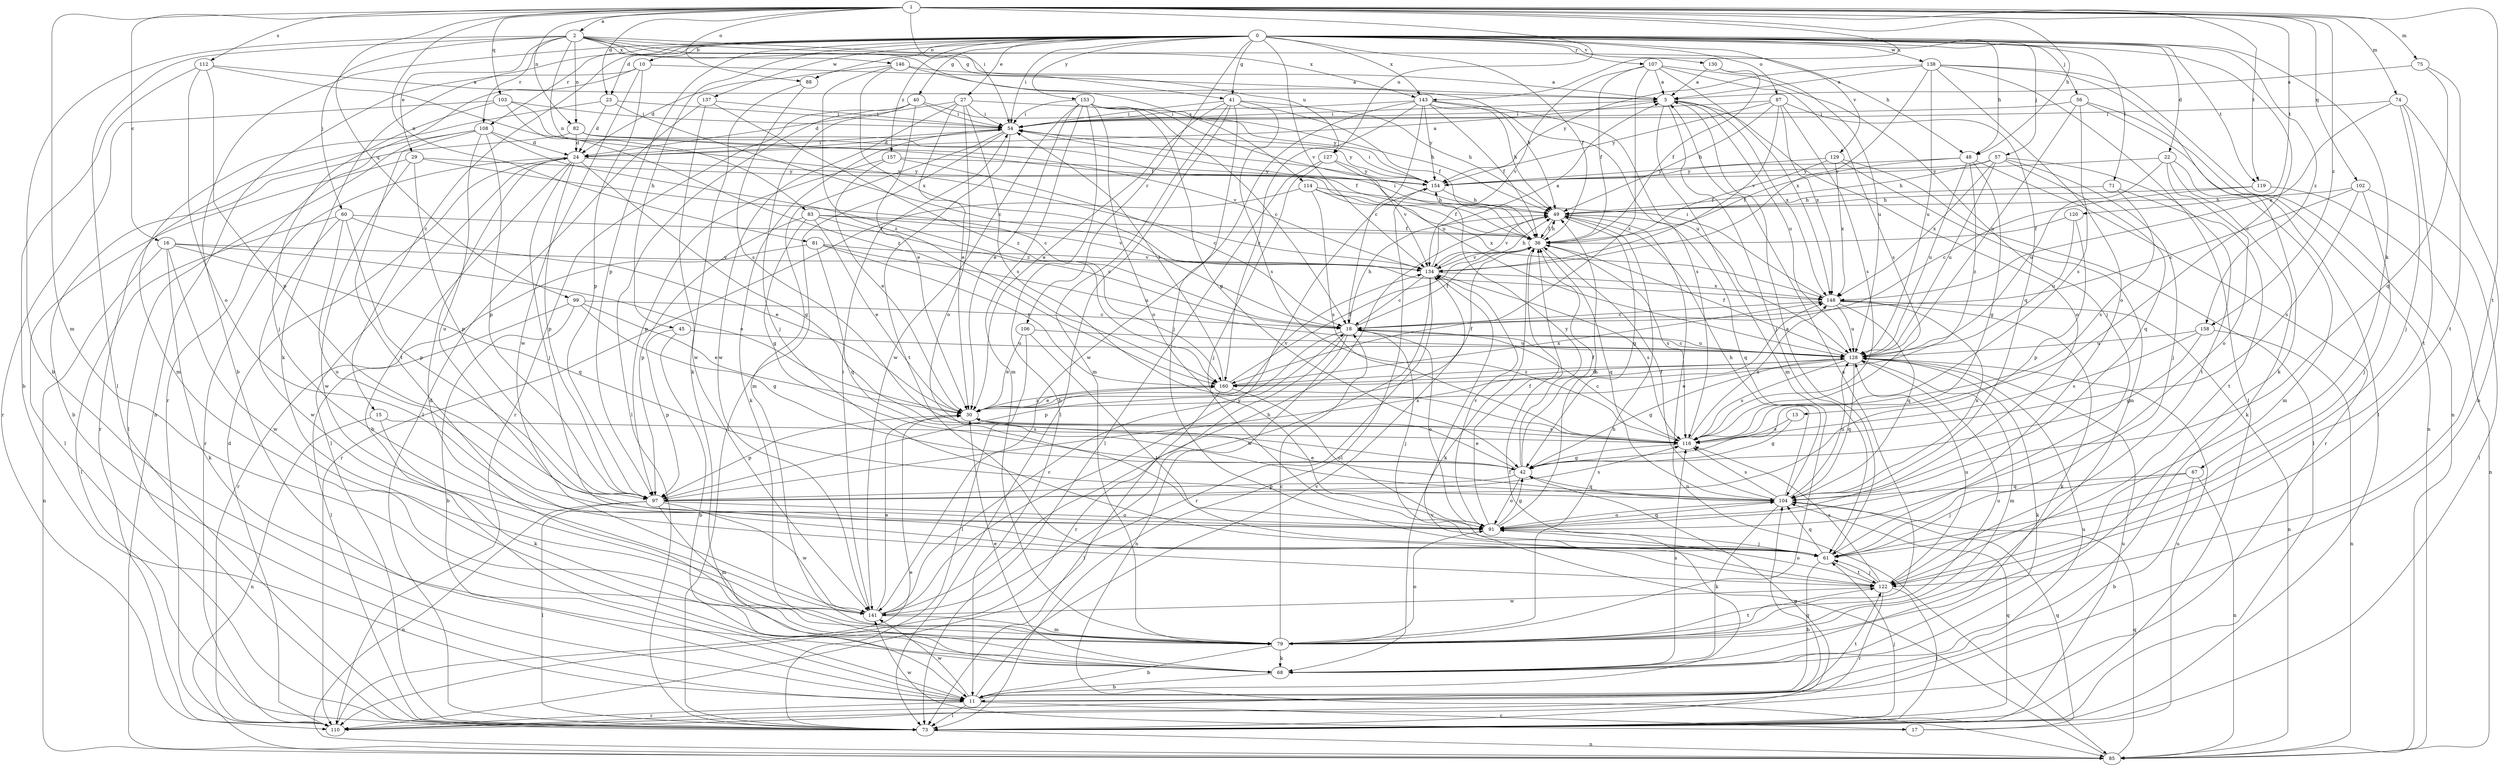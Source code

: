strict digraph  {
0;
1;
2;
5;
10;
11;
13;
15;
16;
17;
18;
22;
23;
24;
27;
29;
30;
36;
40;
41;
42;
45;
48;
49;
54;
56;
57;
60;
61;
67;
68;
71;
73;
74;
75;
79;
81;
82;
83;
85;
87;
88;
91;
97;
99;
102;
103;
104;
106;
107;
108;
110;
112;
114;
116;
119;
120;
122;
127;
128;
129;
130;
134;
137;
138;
141;
143;
146;
148;
153;
154;
157;
158;
160;
0 -> 10  [label=b];
0 -> 11  [label=b];
0 -> 13  [label=c];
0 -> 15  [label=c];
0 -> 22  [label=d];
0 -> 23  [label=d];
0 -> 27  [label=e];
0 -> 36  [label=f];
0 -> 40  [label=g];
0 -> 41  [label=g];
0 -> 45  [label=h];
0 -> 48  [label=h];
0 -> 54  [label=i];
0 -> 56  [label=j];
0 -> 57  [label=j];
0 -> 67  [label=k];
0 -> 68  [label=k];
0 -> 71  [label=l];
0 -> 87  [label=o];
0 -> 88  [label=o];
0 -> 97  [label=p];
0 -> 106  [label=r];
0 -> 107  [label=r];
0 -> 108  [label=r];
0 -> 119  [label=t];
0 -> 129  [label=v];
0 -> 130  [label=v];
0 -> 134  [label=v];
0 -> 137  [label=w];
0 -> 138  [label=w];
0 -> 143  [label=x];
0 -> 153  [label=y];
0 -> 157  [label=z];
0 -> 158  [label=z];
1 -> 2  [label=a];
1 -> 16  [label=c];
1 -> 23  [label=d];
1 -> 48  [label=h];
1 -> 54  [label=i];
1 -> 74  [label=m];
1 -> 75  [label=m];
1 -> 79  [label=m];
1 -> 81  [label=n];
1 -> 82  [label=n];
1 -> 88  [label=o];
1 -> 99  [label=q];
1 -> 102  [label=q];
1 -> 103  [label=q];
1 -> 112  [label=s];
1 -> 119  [label=t];
1 -> 120  [label=t];
1 -> 122  [label=t];
1 -> 127  [label=u];
1 -> 143  [label=x];
1 -> 158  [label=z];
2 -> 11  [label=b];
2 -> 29  [label=e];
2 -> 41  [label=g];
2 -> 48  [label=h];
2 -> 60  [label=j];
2 -> 73  [label=l];
2 -> 82  [label=n];
2 -> 83  [label=n];
2 -> 108  [label=r];
2 -> 114  [label=s];
2 -> 127  [label=u];
2 -> 143  [label=x];
2 -> 146  [label=x];
5 -> 54  [label=i];
5 -> 61  [label=j];
5 -> 79  [label=m];
5 -> 91  [label=o];
5 -> 128  [label=u];
5 -> 148  [label=x];
10 -> 5  [label=a];
10 -> 85  [label=n];
10 -> 97  [label=p];
10 -> 110  [label=r];
10 -> 141  [label=w];
11 -> 17  [label=c];
11 -> 36  [label=f];
11 -> 73  [label=l];
11 -> 110  [label=r];
11 -> 122  [label=t];
11 -> 128  [label=u];
11 -> 134  [label=v];
11 -> 141  [label=w];
13 -> 42  [label=g];
13 -> 116  [label=s];
15 -> 68  [label=k];
15 -> 85  [label=n];
15 -> 116  [label=s];
16 -> 30  [label=e];
16 -> 68  [label=k];
16 -> 85  [label=n];
16 -> 104  [label=q];
16 -> 134  [label=v];
16 -> 141  [label=w];
17 -> 104  [label=q];
17 -> 128  [label=u];
17 -> 141  [label=w];
18 -> 36  [label=f];
18 -> 49  [label=h];
18 -> 61  [label=j];
18 -> 85  [label=n];
18 -> 91  [label=o];
18 -> 97  [label=p];
18 -> 110  [label=r];
18 -> 128  [label=u];
22 -> 68  [label=k];
22 -> 79  [label=m];
22 -> 91  [label=o];
22 -> 128  [label=u];
22 -> 154  [label=y];
23 -> 18  [label=c];
23 -> 24  [label=d];
23 -> 54  [label=i];
23 -> 79  [label=m];
24 -> 5  [label=a];
24 -> 11  [label=b];
24 -> 42  [label=g];
24 -> 54  [label=i];
24 -> 61  [label=j];
24 -> 73  [label=l];
24 -> 97  [label=p];
24 -> 110  [label=r];
24 -> 154  [label=y];
27 -> 24  [label=d];
27 -> 30  [label=e];
27 -> 49  [label=h];
27 -> 54  [label=i];
27 -> 91  [label=o];
27 -> 116  [label=s];
27 -> 141  [label=w];
29 -> 18  [label=c];
29 -> 73  [label=l];
29 -> 97  [label=p];
29 -> 141  [label=w];
29 -> 154  [label=y];
30 -> 36  [label=f];
30 -> 97  [label=p];
30 -> 116  [label=s];
30 -> 134  [label=v];
30 -> 160  [label=z];
36 -> 49  [label=h];
36 -> 54  [label=i];
36 -> 68  [label=k];
36 -> 104  [label=q];
36 -> 116  [label=s];
36 -> 134  [label=v];
40 -> 30  [label=e];
40 -> 54  [label=i];
40 -> 61  [label=j];
40 -> 73  [label=l];
40 -> 110  [label=r];
40 -> 154  [label=y];
41 -> 30  [label=e];
41 -> 36  [label=f];
41 -> 49  [label=h];
41 -> 54  [label=i];
41 -> 61  [label=j];
41 -> 73  [label=l];
41 -> 79  [label=m];
41 -> 116  [label=s];
42 -> 30  [label=e];
42 -> 36  [label=f];
42 -> 91  [label=o];
42 -> 97  [label=p];
42 -> 104  [label=q];
42 -> 154  [label=y];
45 -> 11  [label=b];
45 -> 97  [label=p];
45 -> 128  [label=u];
48 -> 36  [label=f];
48 -> 42  [label=g];
48 -> 110  [label=r];
48 -> 128  [label=u];
48 -> 154  [label=y];
48 -> 160  [label=z];
49 -> 36  [label=f];
49 -> 42  [label=g];
49 -> 85  [label=n];
49 -> 104  [label=q];
49 -> 134  [label=v];
54 -> 24  [label=d];
54 -> 68  [label=k];
54 -> 73  [label=l];
54 -> 79  [label=m];
54 -> 122  [label=t];
56 -> 54  [label=i];
56 -> 73  [label=l];
56 -> 85  [label=n];
56 -> 116  [label=s];
56 -> 128  [label=u];
57 -> 49  [label=h];
57 -> 61  [label=j];
57 -> 104  [label=q];
57 -> 122  [label=t];
57 -> 128  [label=u];
57 -> 148  [label=x];
57 -> 154  [label=y];
60 -> 30  [label=e];
60 -> 36  [label=f];
60 -> 73  [label=l];
60 -> 91  [label=o];
60 -> 97  [label=p];
60 -> 141  [label=w];
61 -> 5  [label=a];
61 -> 11  [label=b];
61 -> 104  [label=q];
61 -> 122  [label=t];
67 -> 11  [label=b];
67 -> 61  [label=j];
67 -> 85  [label=n];
67 -> 104  [label=q];
68 -> 11  [label=b];
68 -> 30  [label=e];
68 -> 116  [label=s];
71 -> 49  [label=h];
71 -> 116  [label=s];
71 -> 122  [label=t];
73 -> 42  [label=g];
73 -> 61  [label=j];
73 -> 85  [label=n];
73 -> 104  [label=q];
73 -> 128  [label=u];
74 -> 11  [label=b];
74 -> 54  [label=i];
74 -> 61  [label=j];
74 -> 122  [label=t];
74 -> 148  [label=x];
75 -> 5  [label=a];
75 -> 104  [label=q];
75 -> 122  [label=t];
79 -> 5  [label=a];
79 -> 11  [label=b];
79 -> 18  [label=c];
79 -> 24  [label=d];
79 -> 49  [label=h];
79 -> 68  [label=k];
79 -> 91  [label=o];
79 -> 122  [label=t];
79 -> 128  [label=u];
81 -> 104  [label=q];
81 -> 110  [label=r];
81 -> 128  [label=u];
81 -> 134  [label=v];
81 -> 160  [label=z];
82 -> 11  [label=b];
82 -> 24  [label=d];
82 -> 36  [label=f];
82 -> 134  [label=v];
82 -> 154  [label=y];
83 -> 18  [label=c];
83 -> 30  [label=e];
83 -> 36  [label=f];
83 -> 42  [label=g];
83 -> 97  [label=p];
83 -> 134  [label=v];
85 -> 104  [label=q];
85 -> 134  [label=v];
87 -> 49  [label=h];
87 -> 54  [label=i];
87 -> 104  [label=q];
87 -> 116  [label=s];
87 -> 134  [label=v];
87 -> 148  [label=x];
87 -> 154  [label=y];
88 -> 68  [label=k];
88 -> 116  [label=s];
91 -> 36  [label=f];
91 -> 42  [label=g];
91 -> 49  [label=h];
91 -> 61  [label=j];
91 -> 104  [label=q];
91 -> 134  [label=v];
97 -> 73  [label=l];
97 -> 79  [label=m];
97 -> 85  [label=n];
97 -> 91  [label=o];
97 -> 116  [label=s];
97 -> 141  [label=w];
97 -> 148  [label=x];
99 -> 11  [label=b];
99 -> 18  [label=c];
99 -> 30  [label=e];
99 -> 42  [label=g];
99 -> 73  [label=l];
102 -> 18  [label=c];
102 -> 49  [label=h];
102 -> 61  [label=j];
102 -> 73  [label=l];
102 -> 116  [label=s];
103 -> 36  [label=f];
103 -> 54  [label=i];
103 -> 61  [label=j];
103 -> 110  [label=r];
103 -> 160  [label=z];
104 -> 30  [label=e];
104 -> 36  [label=f];
104 -> 49  [label=h];
104 -> 68  [label=k];
104 -> 91  [label=o];
104 -> 116  [label=s];
104 -> 128  [label=u];
104 -> 148  [label=x];
106 -> 30  [label=e];
106 -> 73  [label=l];
106 -> 122  [label=t];
106 -> 128  [label=u];
107 -> 5  [label=a];
107 -> 36  [label=f];
107 -> 61  [label=j];
107 -> 116  [label=s];
107 -> 134  [label=v];
107 -> 148  [label=x];
107 -> 160  [label=z];
108 -> 24  [label=d];
108 -> 73  [label=l];
108 -> 91  [label=o];
108 -> 97  [label=p];
108 -> 110  [label=r];
108 -> 122  [label=t];
108 -> 160  [label=z];
110 -> 24  [label=d];
110 -> 30  [label=e];
110 -> 104  [label=q];
112 -> 5  [label=a];
112 -> 11  [label=b];
112 -> 91  [label=o];
112 -> 97  [label=p];
112 -> 134  [label=v];
114 -> 36  [label=f];
114 -> 49  [label=h];
114 -> 110  [label=r];
114 -> 116  [label=s];
114 -> 148  [label=x];
116 -> 18  [label=c];
116 -> 42  [label=g];
116 -> 148  [label=x];
119 -> 18  [label=c];
119 -> 49  [label=h];
119 -> 85  [label=n];
120 -> 36  [label=f];
120 -> 97  [label=p];
120 -> 128  [label=u];
122 -> 61  [label=j];
122 -> 73  [label=l];
122 -> 91  [label=o];
122 -> 110  [label=r];
122 -> 116  [label=s];
122 -> 128  [label=u];
122 -> 141  [label=w];
127 -> 61  [label=j];
127 -> 73  [label=l];
127 -> 134  [label=v];
127 -> 154  [label=y];
128 -> 18  [label=c];
128 -> 30  [label=e];
128 -> 36  [label=f];
128 -> 42  [label=g];
128 -> 68  [label=k];
128 -> 79  [label=m];
128 -> 104  [label=q];
128 -> 116  [label=s];
128 -> 160  [label=z];
129 -> 36  [label=f];
129 -> 73  [label=l];
129 -> 79  [label=m];
129 -> 148  [label=x];
129 -> 154  [label=y];
130 -> 5  [label=a];
130 -> 36  [label=f];
130 -> 128  [label=u];
134 -> 5  [label=a];
134 -> 18  [label=c];
134 -> 49  [label=h];
134 -> 110  [label=r];
134 -> 116  [label=s];
134 -> 141  [label=w];
134 -> 148  [label=x];
137 -> 54  [label=i];
137 -> 73  [label=l];
137 -> 141  [label=w];
137 -> 160  [label=z];
138 -> 5  [label=a];
138 -> 68  [label=k];
138 -> 73  [label=l];
138 -> 85  [label=n];
138 -> 91  [label=o];
138 -> 128  [label=u];
138 -> 134  [label=v];
138 -> 154  [label=y];
141 -> 18  [label=c];
141 -> 30  [label=e];
141 -> 49  [label=h];
141 -> 54  [label=i];
141 -> 79  [label=m];
141 -> 154  [label=y];
143 -> 18  [label=c];
143 -> 36  [label=f];
143 -> 49  [label=h];
143 -> 54  [label=i];
143 -> 116  [label=s];
143 -> 128  [label=u];
143 -> 141  [label=w];
143 -> 154  [label=y];
143 -> 160  [label=z];
146 -> 5  [label=a];
146 -> 24  [label=d];
146 -> 49  [label=h];
146 -> 148  [label=x];
146 -> 160  [label=z];
148 -> 18  [label=c];
148 -> 54  [label=i];
148 -> 68  [label=k];
148 -> 85  [label=n];
148 -> 104  [label=q];
148 -> 128  [label=u];
153 -> 11  [label=b];
153 -> 18  [label=c];
153 -> 30  [label=e];
153 -> 42  [label=g];
153 -> 54  [label=i];
153 -> 79  [label=m];
153 -> 91  [label=o];
153 -> 128  [label=u];
153 -> 141  [label=w];
154 -> 49  [label=h];
154 -> 54  [label=i];
154 -> 73  [label=l];
157 -> 18  [label=c];
157 -> 30  [label=e];
157 -> 97  [label=p];
157 -> 154  [label=y];
158 -> 42  [label=g];
158 -> 85  [label=n];
158 -> 116  [label=s];
158 -> 128  [label=u];
160 -> 30  [label=e];
160 -> 36  [label=f];
160 -> 54  [label=i];
160 -> 73  [label=l];
160 -> 91  [label=o];
160 -> 128  [label=u];
160 -> 148  [label=x];
}
